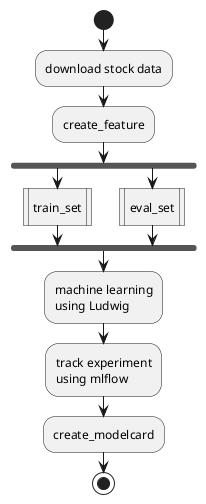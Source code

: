 @startuml
skinparam monochrome true
skinparam componentStyle uml2
skinparam linetype polyline
'allow_mixing

start
:download stock data;
:create_feature;
  fork
    :train_set|
  fork again
    :eval_set|
  end fork

:machine learning
using Ludwig;

:track experiment
using mlflow;

:create_modelcard;


stop
@enduml